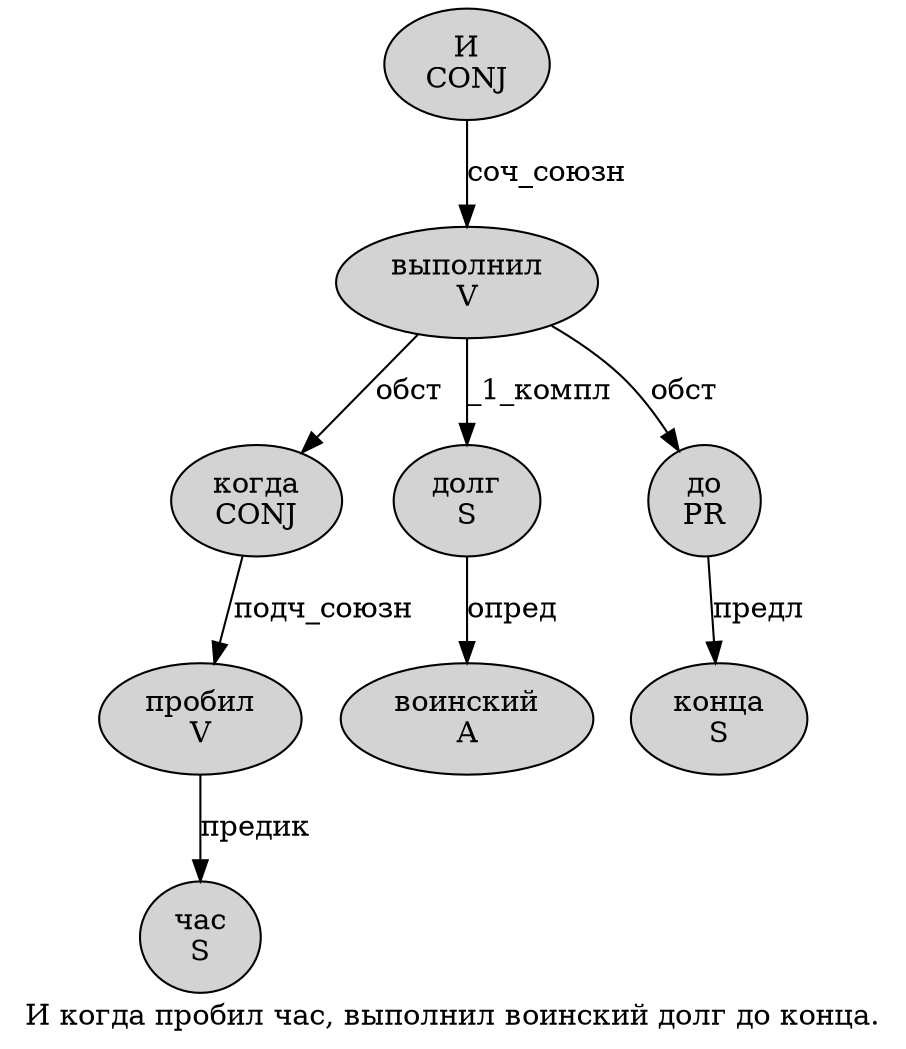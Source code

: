 digraph SENTENCE_64 {
	graph [label="И когда пробил час, выполнил воинский долг до конца."]
	node [style=filled]
		0 [label="И
CONJ" color="" fillcolor=lightgray penwidth=1 shape=ellipse]
		1 [label="когда
CONJ" color="" fillcolor=lightgray penwidth=1 shape=ellipse]
		2 [label="пробил
V" color="" fillcolor=lightgray penwidth=1 shape=ellipse]
		3 [label="час
S" color="" fillcolor=lightgray penwidth=1 shape=ellipse]
		5 [label="выполнил
V" color="" fillcolor=lightgray penwidth=1 shape=ellipse]
		6 [label="воинский
A" color="" fillcolor=lightgray penwidth=1 shape=ellipse]
		7 [label="долг
S" color="" fillcolor=lightgray penwidth=1 shape=ellipse]
		8 [label="до
PR" color="" fillcolor=lightgray penwidth=1 shape=ellipse]
		9 [label="конца
S" color="" fillcolor=lightgray penwidth=1 shape=ellipse]
			7 -> 6 [label="опред"]
			2 -> 3 [label="предик"]
			1 -> 2 [label="подч_союзн"]
			0 -> 5 [label="соч_союзн"]
			8 -> 9 [label="предл"]
			5 -> 1 [label="обст"]
			5 -> 7 [label="_1_компл"]
			5 -> 8 [label="обст"]
}